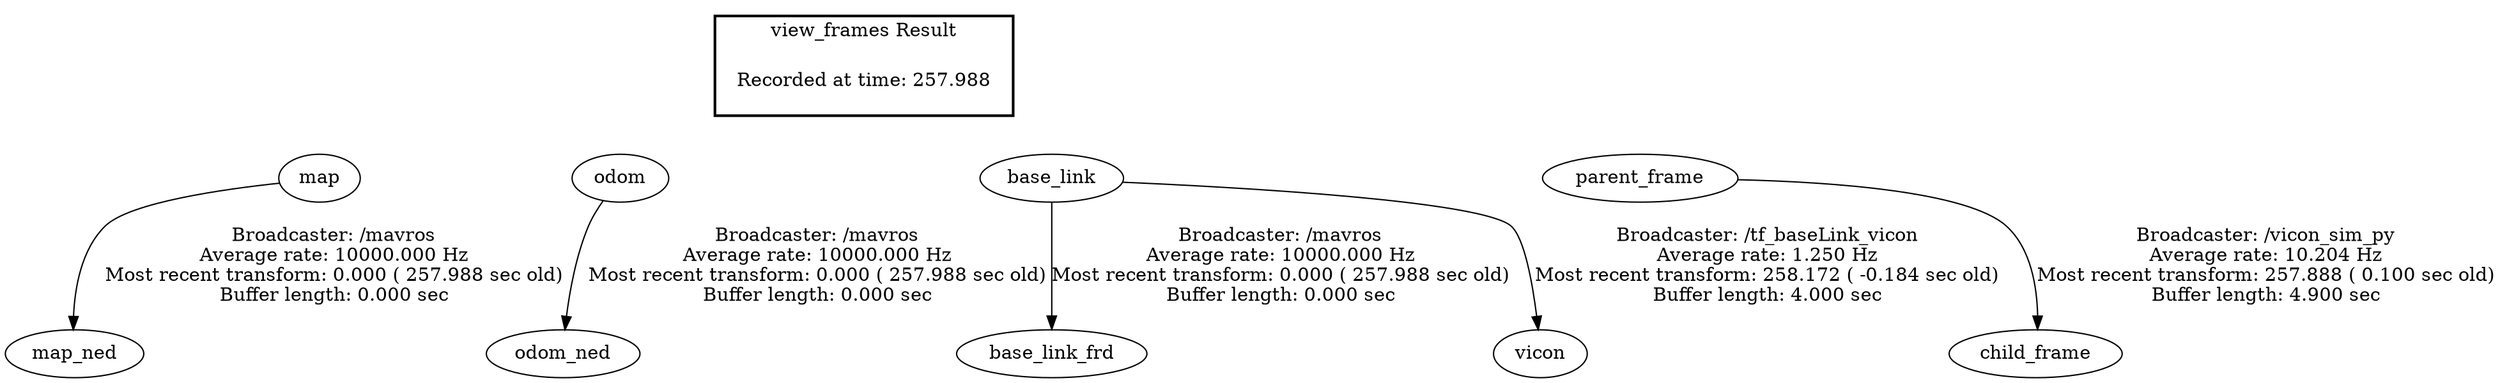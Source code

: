 digraph G {
"map" -> "map_ned"[label="Broadcaster: /mavros\nAverage rate: 10000.000 Hz\nMost recent transform: 0.000 ( 257.988 sec old)\nBuffer length: 0.000 sec\n"];
"odom" -> "odom_ned"[label="Broadcaster: /mavros\nAverage rate: 10000.000 Hz\nMost recent transform: 0.000 ( 257.988 sec old)\nBuffer length: 0.000 sec\n"];
"base_link" -> "base_link_frd"[label="Broadcaster: /mavros\nAverage rate: 10000.000 Hz\nMost recent transform: 0.000 ( 257.988 sec old)\nBuffer length: 0.000 sec\n"];
"parent_frame" -> "child_frame"[label="Broadcaster: /vicon_sim_py\nAverage rate: 10.204 Hz\nMost recent transform: 257.888 ( 0.100 sec old)\nBuffer length: 4.900 sec\n"];
"base_link" -> "vicon"[label="Broadcaster: /tf_baseLink_vicon\nAverage rate: 1.250 Hz\nMost recent transform: 258.172 ( -0.184 sec old)\nBuffer length: 4.000 sec\n"];
edge [style=invis];
 subgraph cluster_legend { style=bold; color=black; label ="view_frames Result";
"Recorded at time: 257.988"[ shape=plaintext ] ;
 }->"map";
edge [style=invis];
 subgraph cluster_legend { style=bold; color=black; label ="view_frames Result";
"Recorded at time: 257.988"[ shape=plaintext ] ;
 }->"odom";
edge [style=invis];
 subgraph cluster_legend { style=bold; color=black; label ="view_frames Result";
"Recorded at time: 257.988"[ shape=plaintext ] ;
 }->"base_link";
edge [style=invis];
 subgraph cluster_legend { style=bold; color=black; label ="view_frames Result";
"Recorded at time: 257.988"[ shape=plaintext ] ;
 }->"parent_frame";
}
